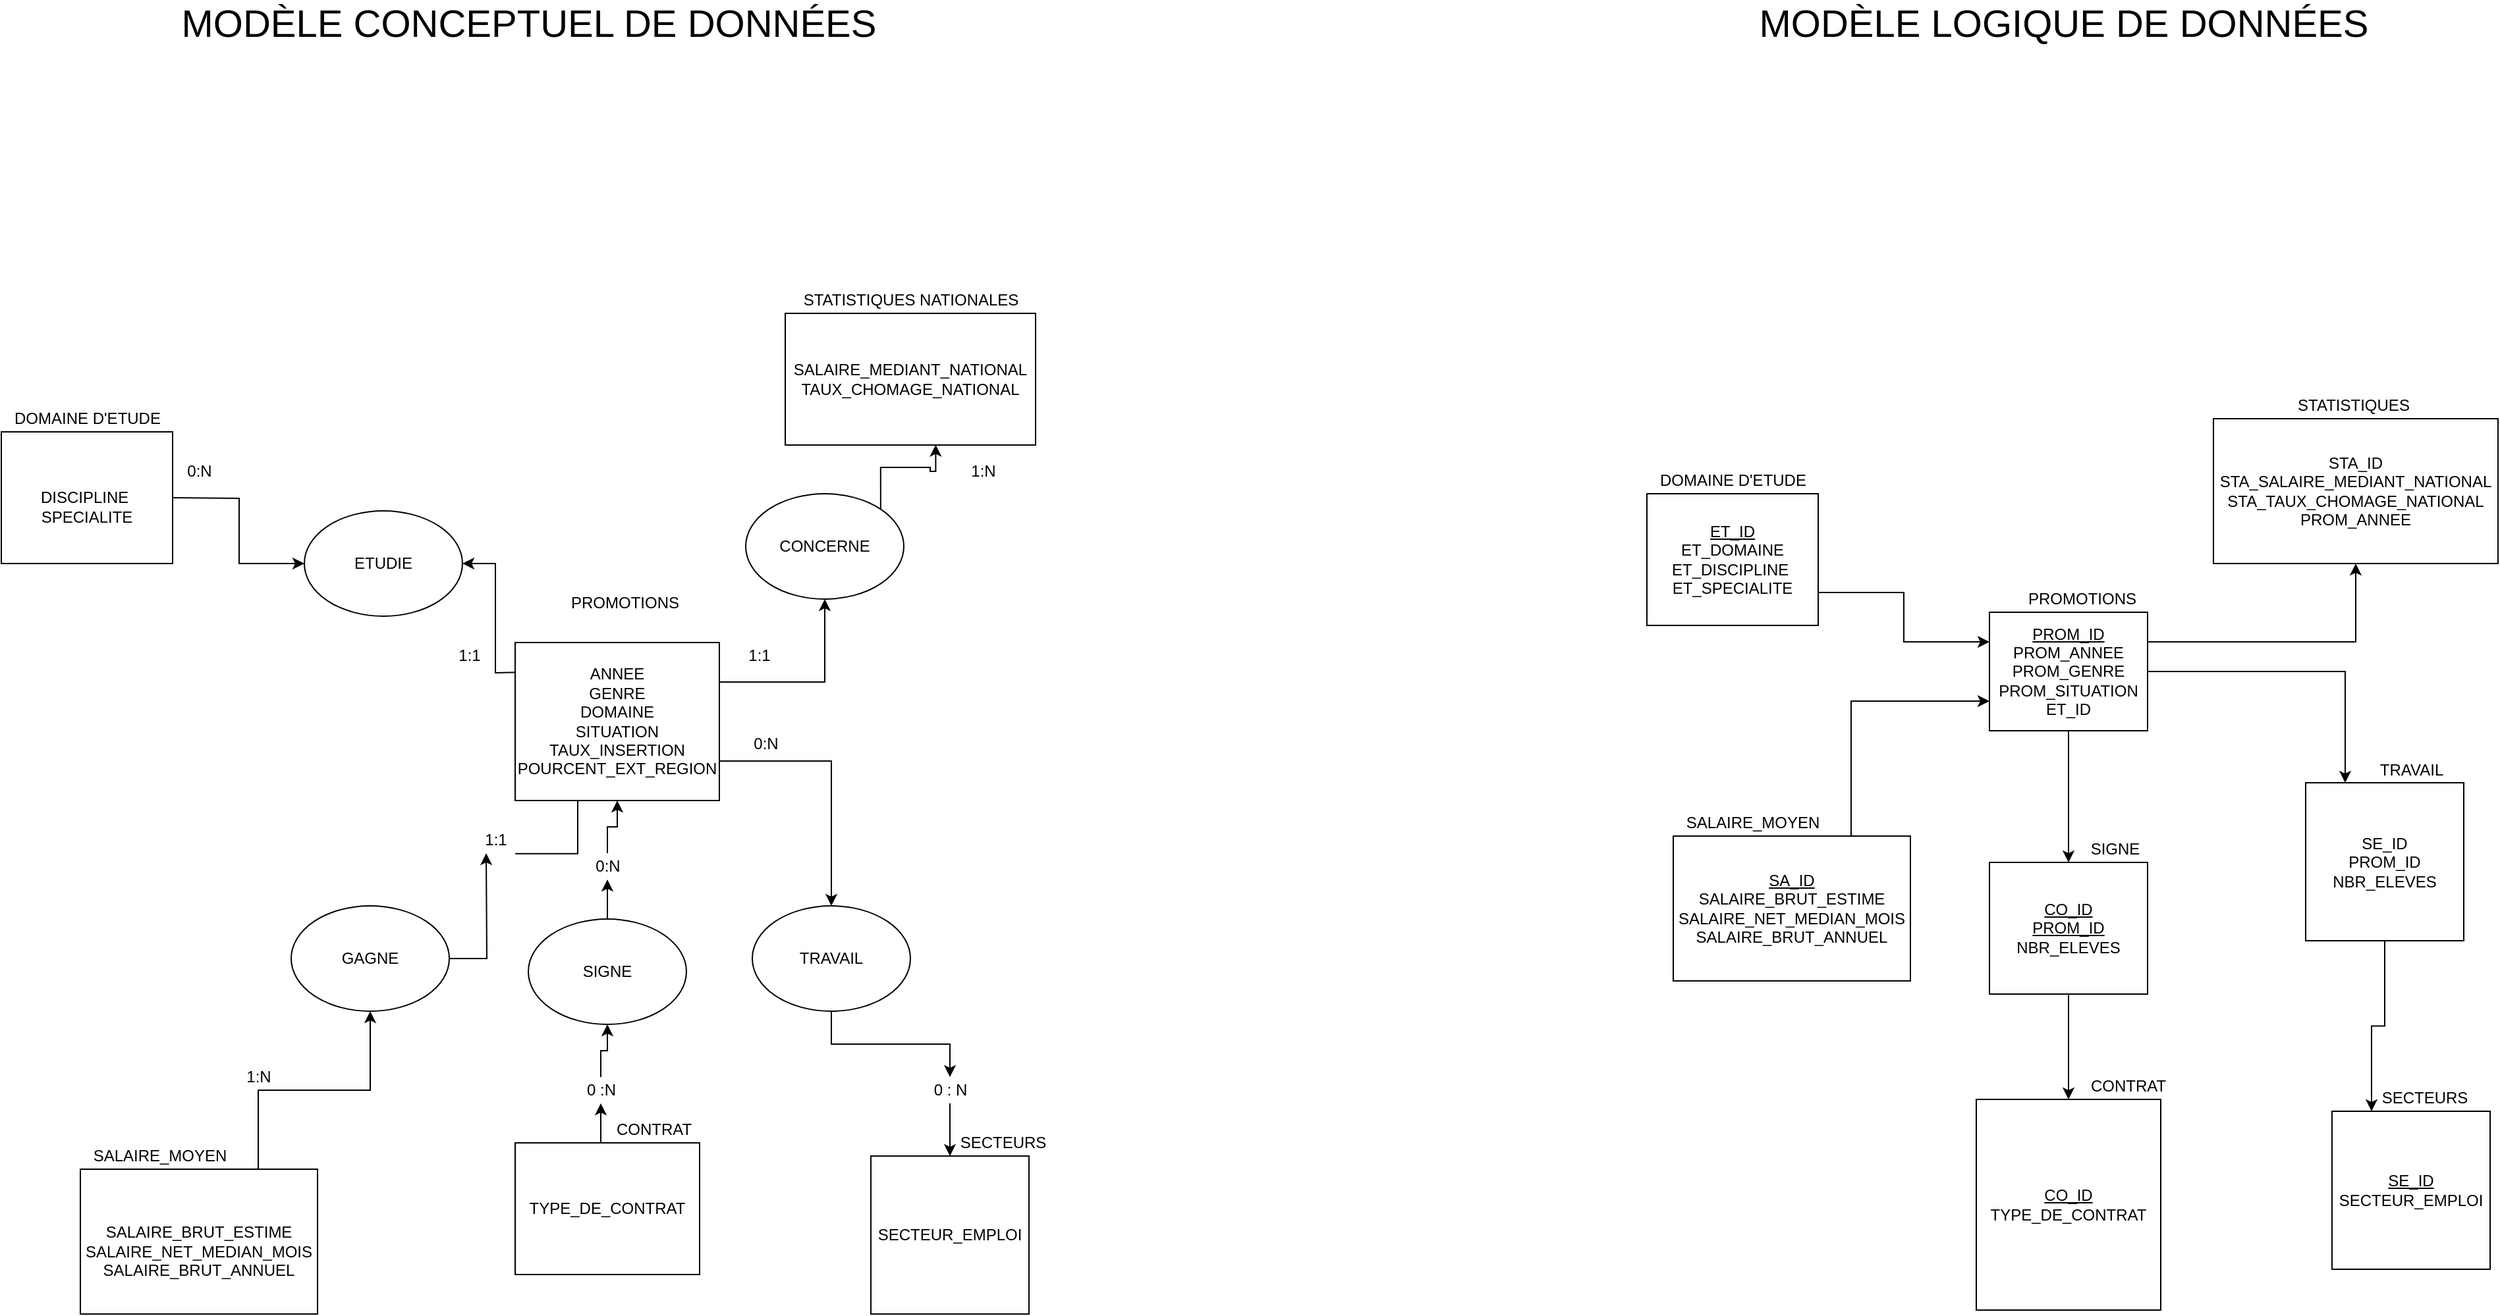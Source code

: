 <mxfile version="13.5.5" type="device"><diagram id="x-zggekCENbnxN-40zQV" name="Page-1"><mxGraphModel dx="2552" dy="1164" grid="1" gridSize="10" guides="1" tooltips="1" connect="1" arrows="1" fold="1" page="1" pageScale="1" pageWidth="1169" pageHeight="1654" background="none" math="0" shadow="0"><root><mxCell id="0"/><mxCell id="1" parent="0"/><mxCell id="eKTjjdTudY_4kctaDwAm-33" style="edgeStyle=orthogonalEdgeStyle;rounded=0;orthogonalLoop=1;jettySize=auto;html=1;exitX=0;exitY=0.25;exitDx=0;exitDy=0;entryX=1;entryY=0.5;entryDx=0;entryDy=0;" parent="1" target="eKTjjdTudY_4kctaDwAm-20" edge="1"><mxGeometry relative="1" as="geometry"><mxPoint x="585" y="662.5" as="sourcePoint"/></mxGeometry></mxCell><mxCell id="eKTjjdTudY_4kctaDwAm-72" style="edgeStyle=orthogonalEdgeStyle;rounded=0;orthogonalLoop=1;jettySize=auto;html=1;exitX=0.5;exitY=0;exitDx=0;exitDy=0;entryX=0.5;entryY=1;entryDx=0;entryDy=0;" parent="1" source="eKTjjdTudY_4kctaDwAm-14" target="eKTjjdTudY_4kctaDwAm-10" edge="1"><mxGeometry relative="1" as="geometry"/></mxCell><mxCell id="eKTjjdTudY_4kctaDwAm-5" value="TYPE_DE_CONTRAT&lt;br&gt;" style="rounded=0;whiteSpace=wrap;html=1;" parent="1" vertex="1"><mxGeometry x="575" y="1020" width="140" height="100" as="geometry"/></mxCell><mxCell id="eKTjjdTudY_4kctaDwAm-73" style="edgeStyle=orthogonalEdgeStyle;rounded=0;orthogonalLoop=1;jettySize=auto;html=1;exitX=0.5;exitY=0;exitDx=0;exitDy=0;entryX=0.5;entryY=1;entryDx=0;entryDy=0;" parent="1" source="eKTjjdTudY_4kctaDwAm-43" target="eKTjjdTudY_4kctaDwAm-59" edge="1"><mxGeometry relative="1" as="geometry"/></mxCell><mxCell id="eKTjjdTudY_4kctaDwAm-10" value="SIGNE" style="ellipse;whiteSpace=wrap;html=1;" parent="1" vertex="1"><mxGeometry x="585" y="850" width="120" height="80" as="geometry"/></mxCell><mxCell id="eKTjjdTudY_4kctaDwAm-78" style="edgeStyle=orthogonalEdgeStyle;rounded=0;orthogonalLoop=1;jettySize=auto;html=1;exitX=0.75;exitY=0;exitDx=0;exitDy=0;entryX=0.5;entryY=1;entryDx=0;entryDy=0;" parent="1" source="eKTjjdTudY_4kctaDwAm-17" target="eKTjjdTudY_4kctaDwAm-35" edge="1"><mxGeometry relative="1" as="geometry"/></mxCell><mxCell id="eKTjjdTudY_4kctaDwAm-17" value="&lt;br&gt;SALAIRE_BRUT_ESTIME&lt;br&gt;SALAIRE_NET_MEDIAN_MOIS&lt;br&gt;SALAIRE_BRUT_ANNUEL" style="rounded=0;whiteSpace=wrap;html=1;" parent="1" vertex="1"><mxGeometry x="245" y="1040" width="180" height="110" as="geometry"/></mxCell><mxCell id="eKTjjdTudY_4kctaDwAm-30" style="edgeStyle=orthogonalEdgeStyle;rounded=0;orthogonalLoop=1;jettySize=auto;html=1;exitX=1;exitY=0.5;exitDx=0;exitDy=0;entryX=0;entryY=0.5;entryDx=0;entryDy=0;" parent="1" target="eKTjjdTudY_4kctaDwAm-20" edge="1"><mxGeometry relative="1" as="geometry"><mxPoint x="315" y="530" as="sourcePoint"/></mxGeometry></mxCell><mxCell id="eKTjjdTudY_4kctaDwAm-20" value="ETUDIE" style="ellipse;whiteSpace=wrap;html=1;" parent="1" vertex="1"><mxGeometry x="415" y="540" width="120" height="80" as="geometry"/></mxCell><mxCell id="eKTjjdTudY_4kctaDwAm-26" value="1:1" style="text;html=1;align=center;verticalAlign=middle;resizable=0;points=[];autosize=1;" parent="1" vertex="1"><mxGeometry x="525" y="640" width="30" height="20" as="geometry"/></mxCell><mxCell id="eKTjjdTudY_4kctaDwAm-27" value="0:N" style="text;html=1;align=center;verticalAlign=middle;resizable=0;points=[];autosize=1;" parent="1" vertex="1"><mxGeometry x="320" y="500" width="30" height="20" as="geometry"/></mxCell><mxCell id="eKTjjdTudY_4kctaDwAm-34" value="SALAIRE_MOYEN" style="text;html=1;align=center;verticalAlign=middle;resizable=0;points=[];autosize=1;" parent="1" vertex="1"><mxGeometry x="245" y="1020" width="120" height="20" as="geometry"/></mxCell><mxCell id="eKTjjdTudY_4kctaDwAm-62" style="edgeStyle=orthogonalEdgeStyle;rounded=0;orthogonalLoop=1;jettySize=auto;html=1;exitX=1.002;exitY=1.021;exitDx=0;exitDy=0;entryX=0.25;entryY=1;entryDx=0;entryDy=0;exitPerimeter=0;" parent="1" source="eKTjjdTudY_4kctaDwAm-38" edge="1"><mxGeometry relative="1" as="geometry"><mxPoint x="622.5" y="740" as="targetPoint"/><Array as="points"><mxPoint x="622" y="800"/></Array></mxGeometry></mxCell><mxCell id="eKTjjdTudY_4kctaDwAm-35" value="GAGNE" style="ellipse;whiteSpace=wrap;html=1;" parent="1" vertex="1"><mxGeometry x="405" y="840" width="120" height="80" as="geometry"/></mxCell><mxCell id="eKTjjdTudY_4kctaDwAm-45" value="SECTEUR_EMPLOI" style="whiteSpace=wrap;html=1;aspect=fixed;" parent="1" vertex="1"><mxGeometry x="845" y="1030" width="120" height="120" as="geometry"/></mxCell><mxCell id="eKTjjdTudY_4kctaDwAm-79" style="edgeStyle=orthogonalEdgeStyle;rounded=0;orthogonalLoop=1;jettySize=auto;html=1;exitX=0.5;exitY=1;exitDx=0;exitDy=0;entryX=0.5;entryY=0;entryDx=0;entryDy=0;" parent="1" source="eKTjjdTudY_4kctaDwAm-56" target="eKTjjdTudY_4kctaDwAm-45" edge="1"><mxGeometry relative="1" as="geometry"/></mxCell><mxCell id="eKTjjdTudY_4kctaDwAm-46" value="TRAVAIL" style="ellipse;whiteSpace=wrap;html=1;" parent="1" vertex="1"><mxGeometry x="755" y="840" width="120" height="80" as="geometry"/></mxCell><mxCell id="eKTjjdTudY_4kctaDwAm-81" style="edgeStyle=orthogonalEdgeStyle;rounded=0;orthogonalLoop=1;jettySize=auto;html=1;exitX=1;exitY=0.75;exitDx=0;exitDy=0;entryX=0.5;entryY=0;entryDx=0;entryDy=0;" parent="1" source="eKTjjdTudY_4kctaDwAm-59" target="eKTjjdTudY_4kctaDwAm-46" edge="1"><mxGeometry relative="1" as="geometry"/></mxCell><mxCell id="ENqyaqprxkDuxlI2iuAu-4" style="edgeStyle=orthogonalEdgeStyle;rounded=0;orthogonalLoop=1;jettySize=auto;html=1;exitX=1;exitY=0.25;exitDx=0;exitDy=0;entryX=0.5;entryY=1;entryDx=0;entryDy=0;" edge="1" parent="1" source="eKTjjdTudY_4kctaDwAm-59" target="ENqyaqprxkDuxlI2iuAu-2"><mxGeometry relative="1" as="geometry"/></mxCell><mxCell id="eKTjjdTudY_4kctaDwAm-59" value="ANNEE&lt;br&gt;GENRE&lt;br&gt;DOMAINE&lt;br&gt;SITUATION&lt;br&gt;TAUX_INSERTION&lt;br&gt;POURCENT_EXT_REGION" style="rounded=0;whiteSpace=wrap;html=1;" parent="1" vertex="1"><mxGeometry x="575" y="640" width="155" height="120" as="geometry"/></mxCell><mxCell id="eKTjjdTudY_4kctaDwAm-68" value="" style="edgeStyle=orthogonalEdgeStyle;rounded=0;orthogonalLoop=1;jettySize=auto;html=1;" parent="1" edge="1"><mxGeometry relative="1" as="geometry"><mxPoint x="655.0" y="640" as="sourcePoint"/><mxPoint x="655.0" y="640" as="targetPoint"/></mxGeometry></mxCell><mxCell id="eKTjjdTudY_4kctaDwAm-69" value="&lt;br&gt;DISCIPLINE&amp;nbsp;&lt;br&gt;SPECIALITE" style="rounded=0;whiteSpace=wrap;html=1;" parent="1" vertex="1"><mxGeometry x="185" y="480" width="130" height="100" as="geometry"/></mxCell><mxCell id="eKTjjdTudY_4kctaDwAm-38" value="1:1" style="text;html=1;align=center;verticalAlign=middle;resizable=0;points=[];autosize=1;" parent="1" vertex="1"><mxGeometry x="545" y="780" width="30" height="20" as="geometry"/></mxCell><mxCell id="eKTjjdTudY_4kctaDwAm-74" style="edgeStyle=orthogonalEdgeStyle;rounded=0;orthogonalLoop=1;jettySize=auto;html=1;exitX=1;exitY=0.5;exitDx=0;exitDy=0;" parent="1" source="eKTjjdTudY_4kctaDwAm-35" edge="1"><mxGeometry relative="1" as="geometry"><mxPoint x="525" y="880" as="sourcePoint"/><mxPoint x="553" y="800" as="targetPoint"/><Array as="points"/></mxGeometry></mxCell><mxCell id="eKTjjdTudY_4kctaDwAm-43" value="0:N" style="text;html=1;align=center;verticalAlign=middle;resizable=0;points=[];autosize=1;" parent="1" vertex="1"><mxGeometry x="630" y="800" width="30" height="20" as="geometry"/></mxCell><mxCell id="eKTjjdTudY_4kctaDwAm-75" style="edgeStyle=orthogonalEdgeStyle;rounded=0;orthogonalLoop=1;jettySize=auto;html=1;exitX=0.5;exitY=0;exitDx=0;exitDy=0;entryX=0.5;entryY=1;entryDx=0;entryDy=0;" parent="1" source="eKTjjdTudY_4kctaDwAm-10" target="eKTjjdTudY_4kctaDwAm-43" edge="1"><mxGeometry relative="1" as="geometry"><mxPoint x="645" y="850" as="sourcePoint"/><mxPoint x="645" y="740" as="targetPoint"/></mxGeometry></mxCell><mxCell id="eKTjjdTudY_4kctaDwAm-14" value="0 :N" style="text;html=1;align=center;verticalAlign=middle;resizable=0;points=[];autosize=1;" parent="1" vertex="1"><mxGeometry x="620" y="970" width="40" height="20" as="geometry"/></mxCell><mxCell id="eKTjjdTudY_4kctaDwAm-76" style="edgeStyle=orthogonalEdgeStyle;rounded=0;orthogonalLoop=1;jettySize=auto;html=1;exitX=0.5;exitY=0;exitDx=0;exitDy=0;entryX=0.5;entryY=1;entryDx=0;entryDy=0;" parent="1" source="eKTjjdTudY_4kctaDwAm-5" target="eKTjjdTudY_4kctaDwAm-14" edge="1"><mxGeometry relative="1" as="geometry"><mxPoint x="645" y="1020" as="sourcePoint"/><mxPoint x="645" y="930" as="targetPoint"/></mxGeometry></mxCell><mxCell id="eKTjjdTudY_4kctaDwAm-41" value="1:N" style="text;html=1;align=center;verticalAlign=middle;resizable=0;points=[];autosize=1;" parent="1" vertex="1"><mxGeometry x="365" y="960" width="30" height="20" as="geometry"/></mxCell><mxCell id="eKTjjdTudY_4kctaDwAm-56" value="0 : N" style="text;html=1;align=center;verticalAlign=middle;resizable=0;points=[];autosize=1;" parent="1" vertex="1"><mxGeometry x="885" y="970" width="40" height="20" as="geometry"/></mxCell><mxCell id="eKTjjdTudY_4kctaDwAm-80" style="edgeStyle=orthogonalEdgeStyle;rounded=0;orthogonalLoop=1;jettySize=auto;html=1;exitX=0.5;exitY=1;exitDx=0;exitDy=0;entryX=0.5;entryY=0;entryDx=0;entryDy=0;" parent="1" source="eKTjjdTudY_4kctaDwAm-46" target="eKTjjdTudY_4kctaDwAm-56" edge="1"><mxGeometry relative="1" as="geometry"><mxPoint x="865" y="850" as="sourcePoint"/><mxPoint x="905" y="1030" as="targetPoint"/></mxGeometry></mxCell><mxCell id="eKTjjdTudY_4kctaDwAm-83" value="0:N" style="text;html=1;align=center;verticalAlign=middle;resizable=0;points=[];autosize=1;" parent="1" vertex="1"><mxGeometry x="750" y="707" width="30" height="20" as="geometry"/></mxCell><mxCell id="eKTjjdTudY_4kctaDwAm-84" value="CONTRAT" style="text;html=1;align=center;verticalAlign=middle;resizable=0;points=[];autosize=1;" parent="1" vertex="1"><mxGeometry x="645" y="1000" width="70" height="20" as="geometry"/></mxCell><mxCell id="eKTjjdTudY_4kctaDwAm-85" value="PROMOTIONS&lt;br&gt;" style="text;html=1;align=center;verticalAlign=middle;resizable=0;points=[];autosize=1;" parent="1" vertex="1"><mxGeometry x="607.5" y="600" width="100" height="20" as="geometry"/></mxCell><mxCell id="eKTjjdTudY_4kctaDwAm-86" value="SECTEURS&lt;br&gt;" style="text;html=1;align=center;verticalAlign=middle;resizable=0;points=[];autosize=1;" parent="1" vertex="1"><mxGeometry x="905" y="1010" width="80" height="20" as="geometry"/></mxCell><mxCell id="eKTjjdTudY_4kctaDwAm-87" value="DOMAINE D'ETUDE" style="text;html=1;align=center;verticalAlign=middle;resizable=0;points=[];autosize=1;" parent="1" vertex="1"><mxGeometry x="185" y="460" width="130" height="20" as="geometry"/></mxCell><mxCell id="eKTjjdTudY_4kctaDwAm-90" value="&lt;u&gt;CO_ID&lt;br&gt;&lt;/u&gt;TYPE_DE_CONTRAT" style="rounded=0;whiteSpace=wrap;html=1;" parent="1" vertex="1"><mxGeometry x="1684" y="987" width="140" height="160" as="geometry"/></mxCell><mxCell id="eKTjjdTudY_4kctaDwAm-127" style="edgeStyle=orthogonalEdgeStyle;rounded=0;orthogonalLoop=1;jettySize=auto;html=1;exitX=0.75;exitY=0;exitDx=0;exitDy=0;entryX=0;entryY=0.75;entryDx=0;entryDy=0;" parent="1" source="eKTjjdTudY_4kctaDwAm-94" target="eKTjjdTudY_4kctaDwAm-106" edge="1"><mxGeometry relative="1" as="geometry"/></mxCell><mxCell id="eKTjjdTudY_4kctaDwAm-94" value="&lt;u&gt;SA_ID&lt;/u&gt;&lt;br&gt;SALAIRE_BRUT_ESTIME&lt;br&gt;SALAIRE_NET_MEDIAN_MOIS&lt;br&gt;SALAIRE_BRUT_ANNUEL" style="rounded=0;whiteSpace=wrap;html=1;" parent="1" vertex="1"><mxGeometry x="1454" y="787" width="180" height="110" as="geometry"/></mxCell><mxCell id="eKTjjdTudY_4kctaDwAm-99" value="SALAIRE_MOYEN" style="text;html=1;align=center;verticalAlign=middle;resizable=0;points=[];autosize=1;" parent="1" vertex="1"><mxGeometry x="1454" y="767" width="120" height="20" as="geometry"/></mxCell><mxCell id="eKTjjdTudY_4kctaDwAm-102" value="&lt;u&gt;SE_ID&lt;br&gt;&lt;/u&gt;SECTEUR_EMPLOI" style="whiteSpace=wrap;html=1;aspect=fixed;" parent="1" vertex="1"><mxGeometry x="1954" y="996" width="120" height="120" as="geometry"/></mxCell><mxCell id="eKTjjdTudY_4kctaDwAm-132" style="edgeStyle=orthogonalEdgeStyle;rounded=0;orthogonalLoop=1;jettySize=auto;html=1;exitX=0.5;exitY=1;exitDx=0;exitDy=0;entryX=0.5;entryY=0;entryDx=0;entryDy=0;" parent="1" source="eKTjjdTudY_4kctaDwAm-106" target="eKTjjdTudY_4kctaDwAm-129" edge="1"><mxGeometry relative="1" as="geometry"/></mxCell><mxCell id="eKTjjdTudY_4kctaDwAm-138" style="edgeStyle=orthogonalEdgeStyle;rounded=0;orthogonalLoop=1;jettySize=auto;html=1;exitX=1;exitY=0.5;exitDx=0;exitDy=0;entryX=0.25;entryY=0;entryDx=0;entryDy=0;" parent="1" source="eKTjjdTudY_4kctaDwAm-106" target="eKTjjdTudY_4kctaDwAm-134" edge="1"><mxGeometry relative="1" as="geometry"/></mxCell><mxCell id="ENqyaqprxkDuxlI2iuAu-11" style="edgeStyle=orthogonalEdgeStyle;rounded=0;orthogonalLoop=1;jettySize=auto;html=1;exitX=1;exitY=0.25;exitDx=0;exitDy=0;entryX=0.5;entryY=1;entryDx=0;entryDy=0;" edge="1" parent="1" source="eKTjjdTudY_4kctaDwAm-106" target="ENqyaqprxkDuxlI2iuAu-8"><mxGeometry relative="1" as="geometry"/></mxCell><mxCell id="eKTjjdTudY_4kctaDwAm-106" value="&lt;u&gt;PROM_ID&lt;/u&gt;&lt;br&gt;PROM_ANNEE&lt;br&gt;PROM_GENRE&lt;br&gt;PROM_SITUATION&lt;br&gt;ET_ID" style="rounded=0;whiteSpace=wrap;html=1;" parent="1" vertex="1"><mxGeometry x="1694" y="617" width="120" height="90" as="geometry"/></mxCell><mxCell id="eKTjjdTudY_4kctaDwAm-107" value="" style="edgeStyle=orthogonalEdgeStyle;rounded=0;orthogonalLoop=1;jettySize=auto;html=1;" parent="1" edge="1"><mxGeometry relative="1" as="geometry"><mxPoint x="1764" y="607" as="sourcePoint"/><mxPoint x="1764" y="607" as="targetPoint"/></mxGeometry></mxCell><mxCell id="eKTjjdTudY_4kctaDwAm-126" style="edgeStyle=orthogonalEdgeStyle;rounded=0;orthogonalLoop=1;jettySize=auto;html=1;exitX=1;exitY=0.75;exitDx=0;exitDy=0;entryX=0;entryY=0.25;entryDx=0;entryDy=0;" parent="1" source="eKTjjdTudY_4kctaDwAm-108" target="eKTjjdTudY_4kctaDwAm-106" edge="1"><mxGeometry relative="1" as="geometry"/></mxCell><mxCell id="eKTjjdTudY_4kctaDwAm-108" value="&lt;u&gt;ET_ID&lt;/u&gt;&lt;br&gt;ET_DOMAINE&lt;br&gt;ET_DISCIPLINE&amp;nbsp;&lt;br&gt;ET_SPECIALITE" style="rounded=0;whiteSpace=wrap;html=1;" parent="1" vertex="1"><mxGeometry x="1434" y="527" width="130" height="100" as="geometry"/></mxCell><mxCell id="eKTjjdTudY_4kctaDwAm-119" value="CONTRAT" style="text;html=1;align=center;verticalAlign=middle;resizable=0;points=[];autosize=1;" parent="1" vertex="1"><mxGeometry x="1764" y="967" width="70" height="20" as="geometry"/></mxCell><mxCell id="eKTjjdTudY_4kctaDwAm-120" value="PROMOTIONS&lt;br&gt;" style="text;html=1;align=center;verticalAlign=middle;resizable=0;points=[];autosize=1;" parent="1" vertex="1"><mxGeometry x="1714" y="597" width="100" height="20" as="geometry"/></mxCell><mxCell id="eKTjjdTudY_4kctaDwAm-121" value="SECTEURS&lt;br&gt;" style="text;html=1;align=center;verticalAlign=middle;resizable=0;points=[];autosize=1;" parent="1" vertex="1"><mxGeometry x="1940" y="780" width="80" height="20" as="geometry"/></mxCell><mxCell id="eKTjjdTudY_4kctaDwAm-122" value="DOMAINE D'ETUDE" style="text;html=1;align=center;verticalAlign=middle;resizable=0;points=[];autosize=1;" parent="1" vertex="1"><mxGeometry x="1434" y="507" width="130" height="20" as="geometry"/></mxCell><mxCell id="eKTjjdTudY_4kctaDwAm-133" style="edgeStyle=orthogonalEdgeStyle;rounded=0;orthogonalLoop=1;jettySize=auto;html=1;exitX=0.5;exitY=1;exitDx=0;exitDy=0;entryX=0.5;entryY=0;entryDx=0;entryDy=0;" parent="1" source="eKTjjdTudY_4kctaDwAm-129" target="eKTjjdTudY_4kctaDwAm-90" edge="1"><mxGeometry relative="1" as="geometry"/></mxCell><mxCell id="eKTjjdTudY_4kctaDwAm-129" value="&lt;u&gt;CO_ID&lt;br&gt;PROM_ID&lt;/u&gt;&lt;br&gt;NBR_ELEVES" style="rounded=0;whiteSpace=wrap;html=1;" parent="1" vertex="1"><mxGeometry x="1694" y="807" width="120" height="100" as="geometry"/></mxCell><mxCell id="eKTjjdTudY_4kctaDwAm-130" value="SIGNE" style="text;html=1;align=center;verticalAlign=middle;resizable=0;points=[];autosize=1;" parent="1" vertex="1"><mxGeometry x="1764" y="787" width="50" height="20" as="geometry"/></mxCell><mxCell id="eKTjjdTudY_4kctaDwAm-137" style="edgeStyle=orthogonalEdgeStyle;rounded=0;orthogonalLoop=1;jettySize=auto;html=1;exitX=0.5;exitY=1;exitDx=0;exitDy=0;entryX=0.25;entryY=0;entryDx=0;entryDy=0;" parent="1" source="eKTjjdTudY_4kctaDwAm-134" target="eKTjjdTudY_4kctaDwAm-102" edge="1"><mxGeometry relative="1" as="geometry"/></mxCell><mxCell id="eKTjjdTudY_4kctaDwAm-134" value="SE_ID&lt;br&gt;PROM_ID&lt;br&gt;NBR_ELEVES" style="whiteSpace=wrap;html=1;aspect=fixed;" parent="1" vertex="1"><mxGeometry x="1934" y="746.5" width="120" height="120" as="geometry"/></mxCell><mxCell id="eKTjjdTudY_4kctaDwAm-135" value="TRAVAIL" style="text;html=1;align=center;verticalAlign=middle;resizable=0;points=[];autosize=1;" parent="1" vertex="1"><mxGeometry x="1984" y="726.5" width="60" height="20" as="geometry"/></mxCell><mxCell id="eKTjjdTudY_4kctaDwAm-251" value="&lt;font style=&quot;font-size: 29px&quot;&gt;MODÈLE CONCEPTUEL DE DONNÉES&lt;/font&gt;" style="text;html=1;align=center;verticalAlign=middle;resizable=0;points=[];autosize=1;" parent="1" vertex="1"><mxGeometry x="315" y="155" width="540" height="30" as="geometry"/></mxCell><mxCell id="eKTjjdTudY_4kctaDwAm-252" value="&lt;font style=&quot;font-size: 29px&quot;&gt;MODÈLE LOGIQUE DE DONNÉES&lt;/font&gt;" style="text;html=1;align=center;verticalAlign=middle;resizable=0;points=[];autosize=1;" parent="1" vertex="1"><mxGeometry x="1510" y="155" width="480" height="30" as="geometry"/></mxCell><mxCell id="ENqyaqprxkDuxlI2iuAu-1" value="SALAIRE_MEDIANT_NATIONAL&lt;br&gt;TAUX_CHOMAGE_NATIONAL" style="rounded=0;whiteSpace=wrap;html=1;" vertex="1" parent="1"><mxGeometry x="780" y="390" width="190" height="100" as="geometry"/></mxCell><mxCell id="ENqyaqprxkDuxlI2iuAu-5" style="edgeStyle=orthogonalEdgeStyle;rounded=0;orthogonalLoop=1;jettySize=auto;html=1;exitX=1;exitY=0;exitDx=0;exitDy=0;entryX=0.601;entryY=0.998;entryDx=0;entryDy=0;entryPerimeter=0;" edge="1" parent="1" source="ENqyaqprxkDuxlI2iuAu-2" target="ENqyaqprxkDuxlI2iuAu-1"><mxGeometry relative="1" as="geometry"/></mxCell><mxCell id="ENqyaqprxkDuxlI2iuAu-2" value="CONCERNE" style="ellipse;whiteSpace=wrap;html=1;" vertex="1" parent="1"><mxGeometry x="750" y="527" width="120" height="80" as="geometry"/></mxCell><mxCell id="ENqyaqprxkDuxlI2iuAu-3" value="STATISTIQUES NATIONALES" style="text;html=1;align=center;verticalAlign=middle;resizable=0;points=[];autosize=1;" vertex="1" parent="1"><mxGeometry x="785" y="370" width="180" height="20" as="geometry"/></mxCell><mxCell id="ENqyaqprxkDuxlI2iuAu-6" value="1:1" style="text;html=1;align=center;verticalAlign=middle;resizable=0;points=[];autosize=1;" vertex="1" parent="1"><mxGeometry x="745" y="640" width="30" height="20" as="geometry"/></mxCell><mxCell id="ENqyaqprxkDuxlI2iuAu-7" value="1:N" style="text;html=1;align=center;verticalAlign=middle;resizable=0;points=[];autosize=1;" vertex="1" parent="1"><mxGeometry x="915" y="500" width="30" height="20" as="geometry"/></mxCell><mxCell id="ENqyaqprxkDuxlI2iuAu-8" value="&lt;span&gt;STA_ID&lt;br&gt;STA_SALAIRE_MEDIANT_NATIONAL&lt;/span&gt;&lt;br&gt;&lt;span&gt;STA_TAUX_CHOMAGE_NATIONAL&lt;br&gt;PROM_ANNEE&lt;br&gt;&lt;/span&gt;" style="rounded=0;whiteSpace=wrap;html=1;" vertex="1" parent="1"><mxGeometry x="1864" y="470" width="216" height="110" as="geometry"/></mxCell><mxCell id="ENqyaqprxkDuxlI2iuAu-10" value="SECTEURS&lt;br&gt;" style="text;html=1;align=center;verticalAlign=middle;resizable=0;points=[];autosize=1;" vertex="1" parent="1"><mxGeometry x="1984" y="976" width="80" height="20" as="geometry"/></mxCell><mxCell id="ENqyaqprxkDuxlI2iuAu-12" value="STATISTIQUES" style="text;html=1;align=center;verticalAlign=middle;resizable=0;points=[];autosize=1;" vertex="1" parent="1"><mxGeometry x="1920" y="450" width="100" height="20" as="geometry"/></mxCell></root></mxGraphModel></diagram></mxfile>
